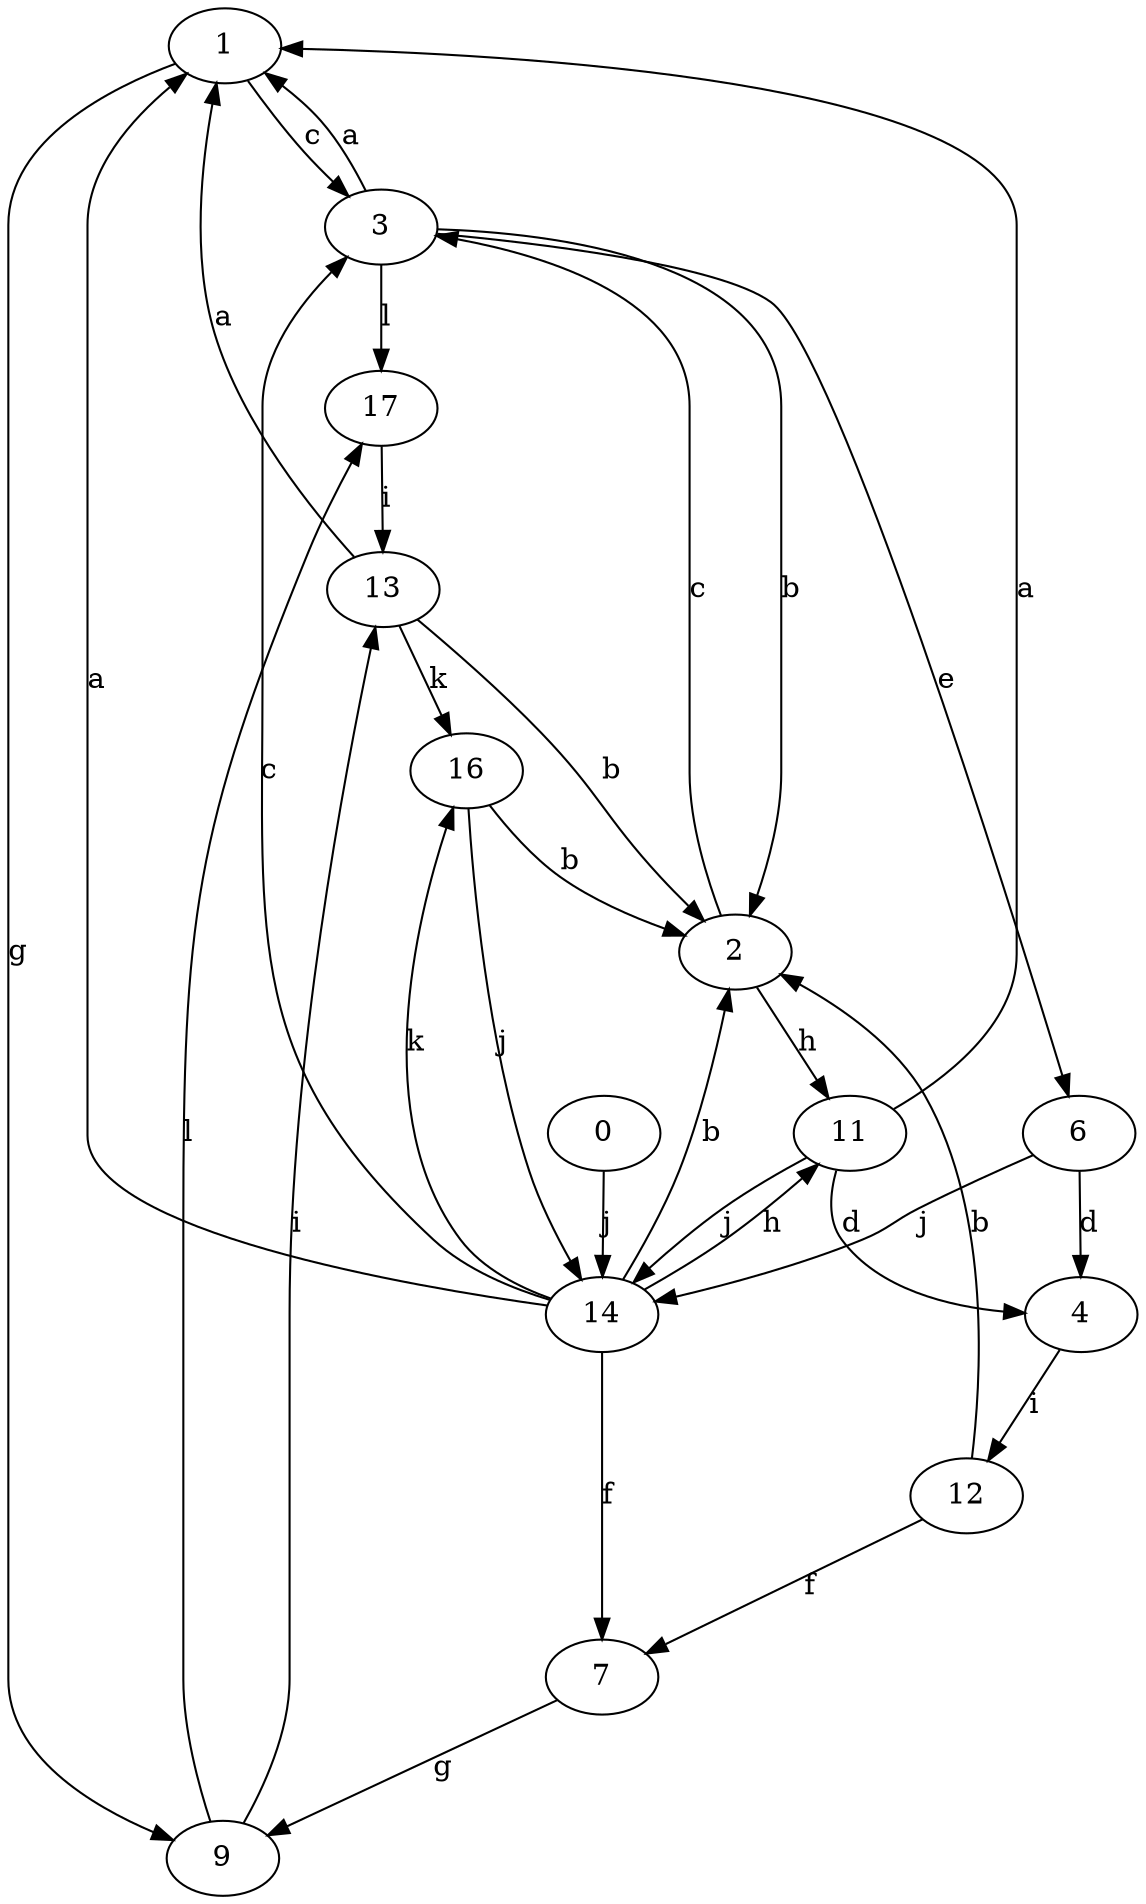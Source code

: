 strict digraph  {
1;
2;
3;
4;
0;
6;
7;
9;
11;
12;
13;
14;
16;
17;
1 -> 3  [label=c];
1 -> 9  [label=g];
2 -> 3  [label=c];
2 -> 11  [label=h];
3 -> 1  [label=a];
3 -> 2  [label=b];
3 -> 6  [label=e];
3 -> 17  [label=l];
4 -> 12  [label=i];
0 -> 14  [label=j];
6 -> 4  [label=d];
6 -> 14  [label=j];
7 -> 9  [label=g];
9 -> 13  [label=i];
9 -> 17  [label=l];
11 -> 1  [label=a];
11 -> 4  [label=d];
11 -> 14  [label=j];
12 -> 2  [label=b];
12 -> 7  [label=f];
13 -> 1  [label=a];
13 -> 2  [label=b];
13 -> 16  [label=k];
14 -> 1  [label=a];
14 -> 2  [label=b];
14 -> 3  [label=c];
14 -> 7  [label=f];
14 -> 11  [label=h];
14 -> 16  [label=k];
16 -> 2  [label=b];
16 -> 14  [label=j];
17 -> 13  [label=i];
}
